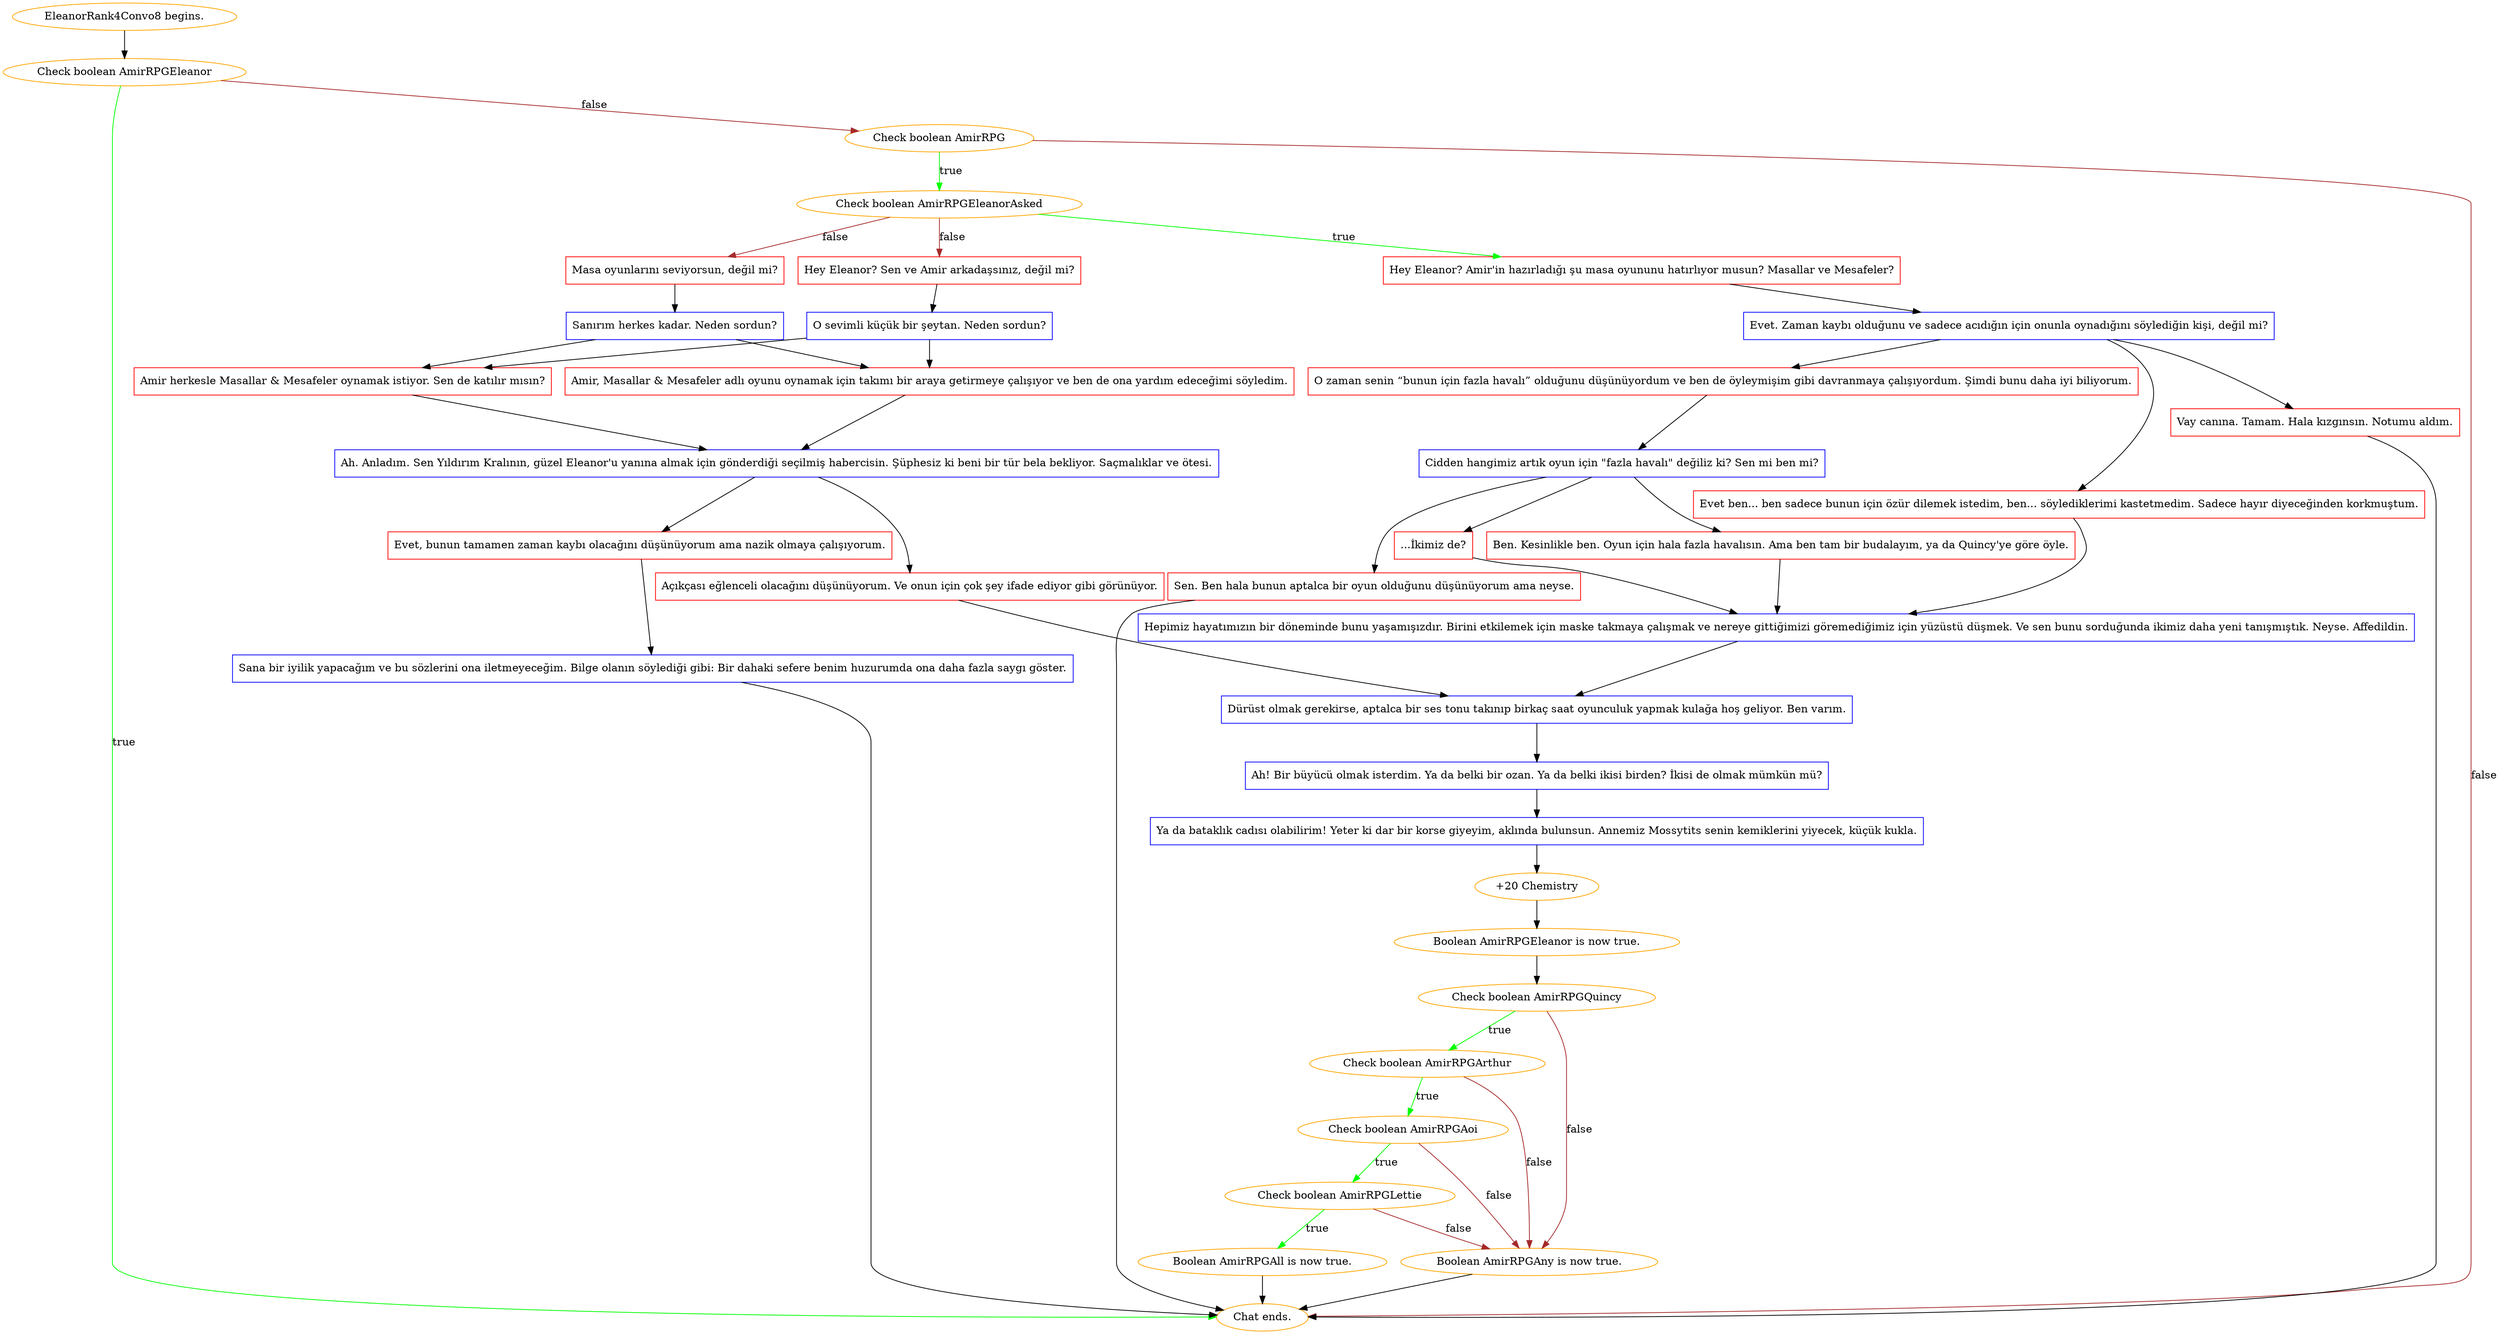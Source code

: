 digraph {
	"EleanorRank4Convo8 begins." [color=orange];
		"EleanorRank4Convo8 begins." -> j1650638022;
	j1650638022 [label="Check boolean AmirRPGEleanor",color=orange];
		j1650638022 -> "Chat ends." [label=true,color=green];
		j1650638022 -> j3079612182 [label=false,color=brown];
	"Chat ends." [color=orange];
	j3079612182 [label="Check boolean AmirRPG",color=orange];
		j3079612182 -> j1871124460 [label=true,color=green];
		j3079612182 -> "Chat ends." [label=false,color=brown];
	j1871124460 [label="Check boolean AmirRPGEleanorAsked",color=orange];
		j1871124460 -> j950654804 [label=true,color=green];
		j1871124460 -> j2349608926 [label=false,color=brown];
		j1871124460 -> j4078013124 [label=false,color=brown];
	j950654804 [label="Hey Eleanor? Amir'in hazırladığı şu masa oyununu hatırlıyor musun? Masallar ve Mesafeler?",shape=box,color=red];
		j950654804 -> j1647006610;
	j2349608926 [label="Hey Eleanor? Sen ve Amir arkadaşsınız, değil mi?",shape=box,color=red];
		j2349608926 -> j894376867;
	j4078013124 [label="Masa oyunlarını seviyorsun, değil mi?",shape=box,color=red];
		j4078013124 -> j809999106;
	j1647006610 [label="Evet. Zaman kaybı olduğunu ve sadece acıdığın için onunla oynadığını söylediğin kişi, değil mi?",shape=box,color=blue];
		j1647006610 -> j2170621804;
		j1647006610 -> j2336804223;
		j1647006610 -> j2198604701;
	j894376867 [label="O sevimli küçük bir şeytan. Neden sordun?",shape=box,color=blue];
		j894376867 -> j4055581321;
		j894376867 -> j52816859;
	j809999106 [label="Sanırım herkes kadar. Neden sordun?",shape=box,color=blue];
		j809999106 -> j4055581321;
		j809999106 -> j52816859;
	j2170621804 [label="Vay canına. Tamam. Hala kızgınsın. Notumu aldım.",shape=box,color=red];
		j2170621804 -> "Chat ends.";
	j2336804223 [label="O zaman senin “bunun için fazla havalı” olduğunu düşünüyordum ve ben de öyleymişim gibi davranmaya çalışıyordum. Şimdi bunu daha iyi biliyorum.",shape=box,color=red];
		j2336804223 -> j1987149630;
	j2198604701 [label="Evet ben... ben sadece bunun için özür dilemek istedim, ben... söylediklerimi kastetmedim. Sadece hayır diyeceğinden korkmuştum.",shape=box,color=red];
		j2198604701 -> j2197909682;
	j4055581321 [label="Amir, Masallar & Mesafeler adlı oyunu oynamak için takımı bir araya getirmeye çalışıyor ve ben de ona yardım edeceğimi söyledim.",shape=box,color=red];
		j4055581321 -> j152847779;
	j52816859 [label="Amir herkesle Masallar & Mesafeler oynamak istiyor. Sen de katılır mısın?",shape=box,color=red];
		j52816859 -> j152847779;
	j1987149630 [label="Cidden hangimiz artık oyun için \"fazla havalı\" değiliz ki? Sen mi ben mi?",shape=box,color=blue];
		j1987149630 -> j968970949;
		j1987149630 -> j1823903728;
		j1987149630 -> j501546044;
	j2197909682 [label="Hepimiz hayatımızın bir döneminde bunu yaşamışızdır. Birini etkilemek için maske takmaya çalışmak ve nereye gittiğimizi göremediğimiz için yüzüstü düşmek. Ve sen bunu sorduğunda ikimiz daha yeni tanışmıştık. Neyse. Affedildin.",shape=box,color=blue];
		j2197909682 -> j3641996244;
	j152847779 [label="Ah. Anladım. Sen Yıldırım Kralının, güzel Eleanor'u yanına almak için gönderdiği seçilmiş habercisin. Şüphesiz ki beni bir tür bela bekliyor. Saçmalıklar ve ötesi.",shape=box,color=blue];
		j152847779 -> j826749267;
		j152847779 -> j1873260239;
	j968970949 [label="Sen. Ben hala bunun aptalca bir oyun olduğunu düşünüyorum ama neyse.",shape=box,color=red];
		j968970949 -> "Chat ends.";
	j1823903728 [label="Ben. Kesinlikle ben. Oyun için hala fazla havalısın. Ama ben tam bir budalayım, ya da Quincy'ye göre öyle.",shape=box,color=red];
		j1823903728 -> j2197909682;
	j501546044 [label="...İkimiz de?",shape=box,color=red];
		j501546044 -> j2197909682;
	j3641996244 [label="Dürüst olmak gerekirse, aptalca bir ses tonu takınıp birkaç saat oyunculuk yapmak kulağa hoş geliyor. Ben varım.",shape=box,color=blue];
		j3641996244 -> j3181521826;
	j826749267 [label="Açıkçası eğlenceli olacağını düşünüyorum. Ve onun için çok şey ifade ediyor gibi görünüyor.",shape=box,color=red];
		j826749267 -> j3641996244;
	j1873260239 [label="Evet, bunun tamamen zaman kaybı olacağını düşünüyorum ama nazik olmaya çalışıyorum.",shape=box,color=red];
		j1873260239 -> j3237443131;
	j3181521826 [label="Ah! Bir büyücü olmak isterdim. Ya da belki bir ozan. Ya da belki ikisi birden? İkisi de olmak mümkün mü?",shape=box,color=blue];
		j3181521826 -> j127600854;
	j3237443131 [label="Sana bir iyilik yapacağım ve bu sözlerini ona iletmeyeceğim. Bilge olanın söylediği gibi: Bir dahaki sefere benim huzurumda ona daha fazla saygı göster.",shape=box,color=blue];
		j3237443131 -> "Chat ends.";
	j127600854 [label="Ya da bataklık cadısı olabilirim! Yeter ki dar bir korse giyeyim, aklında bulunsun. Annemiz Mossytits senin kemiklerini yiyecek, küçük kukla.",shape=box,color=blue];
		j127600854 -> j465888453;
	j465888453 [label="+20 Chemistry",color=orange];
		j465888453 -> j3536246707;
	j3536246707 [label="Boolean AmirRPGEleanor is now true.",color=orange];
		j3536246707 -> j341292291;
	j341292291 [label="Check boolean AmirRPGQuincy",color=orange];
		j341292291 -> j3041201257 [label=true,color=green];
		j341292291 -> j1992773596 [label=false,color=brown];
	j3041201257 [label="Check boolean AmirRPGArthur",color=orange];
		j3041201257 -> j3736142330 [label=true,color=green];
		j3041201257 -> j1992773596 [label=false,color=brown];
	j1992773596 [label="Boolean AmirRPGAny is now true.",color=orange];
		j1992773596 -> "Chat ends.";
	j3736142330 [label="Check boolean AmirRPGAoi",color=orange];
		j3736142330 -> j3776937837 [label=true,color=green];
		j3736142330 -> j1992773596 [label=false,color=brown];
	j3776937837 [label="Check boolean AmirRPGLettie",color=orange];
		j3776937837 -> j2677000302 [label=true,color=green];
		j3776937837 -> j1992773596 [label=false,color=brown];
	j2677000302 [label="Boolean AmirRPGAll is now true.",color=orange];
		j2677000302 -> "Chat ends.";
}